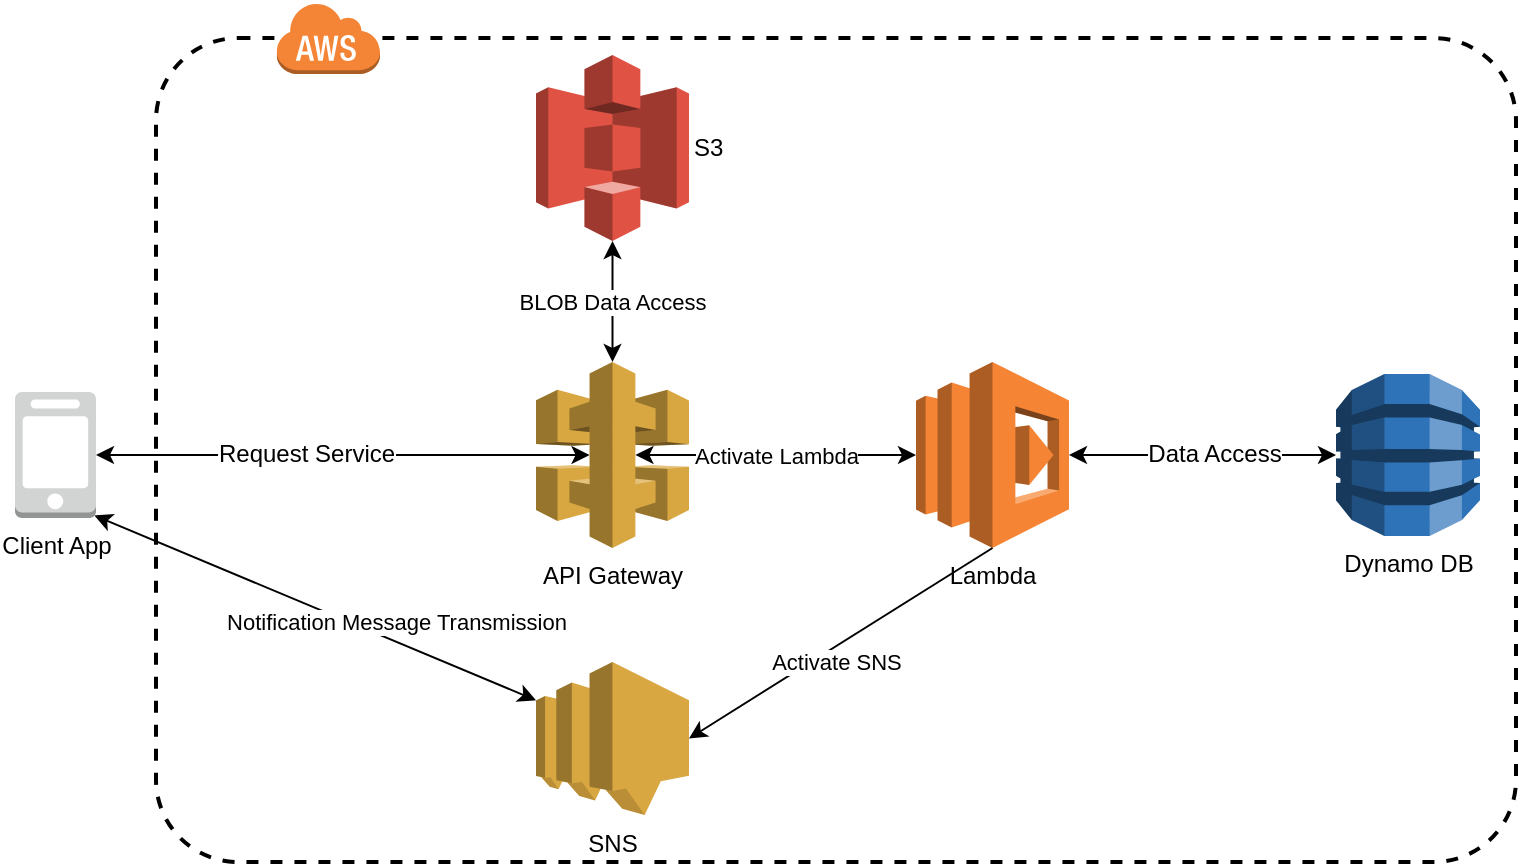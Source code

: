 <mxfile version="10.8.4" type="github"><diagram name="Page-1" id="75ae5057-2f1f-a65a-41a6-c58fb5237df7"><mxGraphModel dx="675" dy="420" grid="1" gridSize="10" guides="1" tooltips="1" connect="1" arrows="1" fold="1" page="1" pageScale="1" pageWidth="1100" pageHeight="850" background="#ffffff" math="0" shadow="0"><root><mxCell id="0"/><mxCell id="1" parent="0"/><mxCell id="8RcPRZtqM2mZ0UA2302J-1" value="Client App" style="outlineConnect=0;dashed=0;verticalLabelPosition=bottom;verticalAlign=top;align=center;html=1;shape=mxgraph.aws3.mobile_client;fillColor=#D2D3D3;gradientColor=none;" vertex="1" parent="1"><mxGeometry x="9.5" y="375" width="40.5" height="63" as="geometry"/></mxCell><mxCell id="8RcPRZtqM2mZ0UA2302J-2" value="API Gateway&lt;br&gt;&lt;br&gt;" style="outlineConnect=0;dashed=0;verticalLabelPosition=bottom;verticalAlign=top;align=center;html=1;shape=mxgraph.aws3.api_gateway;fillColor=#D9A741;gradientColor=none;" vertex="1" parent="1"><mxGeometry x="270" y="360" width="76.5" height="93" as="geometry"/></mxCell><mxCell id="8RcPRZtqM2mZ0UA2302J-3" value="Dynamo DB" style="outlineConnect=0;dashed=0;verticalLabelPosition=bottom;verticalAlign=top;align=center;html=1;shape=mxgraph.aws3.dynamo_db;fillColor=#2E73B8;gradientColor=none;" vertex="1" parent="1"><mxGeometry x="670" y="366" width="72" height="81" as="geometry"/></mxCell><mxCell id="8RcPRZtqM2mZ0UA2302J-4" value="SNS" style="outlineConnect=0;dashed=0;verticalLabelPosition=bottom;verticalAlign=top;align=center;html=1;shape=mxgraph.aws3.sns;fillColor=#D9A741;gradientColor=none;" vertex="1" parent="1"><mxGeometry x="270" y="510" width="76.5" height="76.5" as="geometry"/></mxCell><mxCell id="8RcPRZtqM2mZ0UA2302J-15" value="" style="endArrow=classic;startArrow=classic;html=1;exitX=1;exitY=0.5;exitDx=0;exitDy=0;exitPerimeter=0;entryX=0.35;entryY=0.5;entryDx=0;entryDy=0;entryPerimeter=0;" edge="1" parent="1" source="8RcPRZtqM2mZ0UA2302J-1" target="8RcPRZtqM2mZ0UA2302J-2"><mxGeometry width="50" height="50" relative="1" as="geometry"><mxPoint x="140" y="450" as="sourcePoint"/><mxPoint x="190" y="400" as="targetPoint"/></mxGeometry></mxCell><mxCell id="8RcPRZtqM2mZ0UA2302J-23" value="Request Service" style="text;html=1;resizable=0;points=[];align=center;verticalAlign=middle;labelBackgroundColor=#ffffff;" vertex="1" connectable="0" parent="8RcPRZtqM2mZ0UA2302J-15"><mxGeometry x="-0.388" y="1" relative="1" as="geometry"><mxPoint x="29" y="0.5" as="offset"/></mxGeometry></mxCell><mxCell id="8RcPRZtqM2mZ0UA2302J-17" value="Activate Lambda" style="endArrow=classic;startArrow=classic;html=1;exitX=0.65;exitY=0.5;exitDx=0;exitDy=0;exitPerimeter=0;entryX=0;entryY=0.5;entryDx=0;entryDy=0;entryPerimeter=0;" edge="1" parent="1" source="8RcPRZtqM2mZ0UA2302J-2" target="8RcPRZtqM2mZ0UA2302J-26"><mxGeometry width="50" height="50" relative="1" as="geometry"><mxPoint x="370" y="450" as="sourcePoint"/><mxPoint x="470" y="407" as="targetPoint"/></mxGeometry></mxCell><mxCell id="8RcPRZtqM2mZ0UA2302J-19" value="Notification Message Transmission" style="endArrow=classic;startArrow=classic;html=1;exitX=0.98;exitY=0.98;exitDx=0;exitDy=0;exitPerimeter=0;entryX=0;entryY=0.25;entryDx=0;entryDy=0;entryPerimeter=0;" edge="1" parent="1" source="8RcPRZtqM2mZ0UA2302J-1" target="8RcPRZtqM2mZ0UA2302J-4"><mxGeometry x="0.335" y="9" width="50" height="50" relative="1" as="geometry"><mxPoint x="210" y="550" as="sourcePoint"/><mxPoint x="260" y="500" as="targetPoint"/><mxPoint as="offset"/></mxGeometry></mxCell><mxCell id="8RcPRZtqM2mZ0UA2302J-24" value="" style="endArrow=classic;startArrow=classic;html=1;entryX=0;entryY=0.5;entryDx=0;entryDy=0;entryPerimeter=0;exitX=1;exitY=0.5;exitDx=0;exitDy=0;exitPerimeter=0;" edge="1" parent="1" source="8RcPRZtqM2mZ0UA2302J-26" target="8RcPRZtqM2mZ0UA2302J-3"><mxGeometry width="50" height="50" relative="1" as="geometry"><mxPoint x="539" y="407" as="sourcePoint"/><mxPoint x="515" y="453" as="targetPoint"/></mxGeometry></mxCell><mxCell id="8RcPRZtqM2mZ0UA2302J-25" value="Data Access" style="text;html=1;resizable=0;points=[];align=center;verticalAlign=middle;labelBackgroundColor=#ffffff;" vertex="1" connectable="0" parent="8RcPRZtqM2mZ0UA2302J-24"><mxGeometry x="0.111" y="-1" relative="1" as="geometry"><mxPoint x="-2" y="-1.5" as="offset"/></mxGeometry></mxCell><mxCell id="8RcPRZtqM2mZ0UA2302J-26" value="Lambda" style="outlineConnect=0;dashed=0;verticalLabelPosition=bottom;verticalAlign=top;align=center;html=1;shape=mxgraph.aws3.lambda;fillColor=#F58534;gradientColor=none;" vertex="1" parent="1"><mxGeometry x="460" y="360" width="76.5" height="93" as="geometry"/></mxCell><mxCell id="8RcPRZtqM2mZ0UA2302J-31" value="Activate SNS" style="endArrow=classic;html=1;entryX=1;entryY=0.5;entryDx=0;entryDy=0;entryPerimeter=0;exitX=0.5;exitY=1;exitDx=0;exitDy=0;exitPerimeter=0;" edge="1" parent="1" source="8RcPRZtqM2mZ0UA2302J-26" target="8RcPRZtqM2mZ0UA2302J-4"><mxGeometry x="0.08" y="7" width="50" height="50" relative="1" as="geometry"><mxPoint x="410" y="530" as="sourcePoint"/><mxPoint x="460" y="480" as="targetPoint"/><Array as="points"/><mxPoint as="offset"/></mxGeometry></mxCell><mxCell id="8RcPRZtqM2mZ0UA2302J-32" value="" style="outlineConnect=0;dashed=0;verticalLabelPosition=bottom;verticalAlign=top;align=center;html=1;shape=mxgraph.aws3.s3;fillColor=#E05243;gradientColor=none;" vertex="1" parent="1"><mxGeometry x="270" y="206.5" width="76.5" height="93" as="geometry"/></mxCell><mxCell id="8RcPRZtqM2mZ0UA2302J-34" value="S3" style="text;html=1;resizable=0;points=[];autosize=1;align=left;verticalAlign=top;spacingTop=-4;" vertex="1" parent="1"><mxGeometry x="346.5" y="243" width="30" height="20" as="geometry"/></mxCell><mxCell id="8RcPRZtqM2mZ0UA2302J-35" value="&lt;span&gt;BLOB Data Access&lt;/span&gt;" style="endArrow=classic;startArrow=classic;html=1;entryX=0.5;entryY=1;entryDx=0;entryDy=0;entryPerimeter=0;exitX=0.5;exitY=0;exitDx=0;exitDy=0;exitPerimeter=0;" edge="1" parent="1" source="8RcPRZtqM2mZ0UA2302J-2" target="8RcPRZtqM2mZ0UA2302J-32"><mxGeometry width="50" height="50" relative="1" as="geometry"><mxPoint x="360" y="350" as="sourcePoint"/><mxPoint x="410" y="300" as="targetPoint"/></mxGeometry></mxCell><mxCell id="8RcPRZtqM2mZ0UA2302J-36" value="" style="rounded=1;arcSize=10;dashed=1;strokeColor=#000000;fillColor=none;gradientColor=none;strokeWidth=2;" vertex="1" parent="1"><mxGeometry x="80" y="198" width="680" height="412" as="geometry"/></mxCell><mxCell id="8RcPRZtqM2mZ0UA2302J-37" value="" style="dashed=0;html=1;shape=mxgraph.aws3.cloud;fillColor=#F58536;gradientColor=none;dashed=0;" vertex="1" parent="1"><mxGeometry x="140" y="180" width="52" height="36" as="geometry"/></mxCell></root></mxGraphModel></diagram></mxfile>